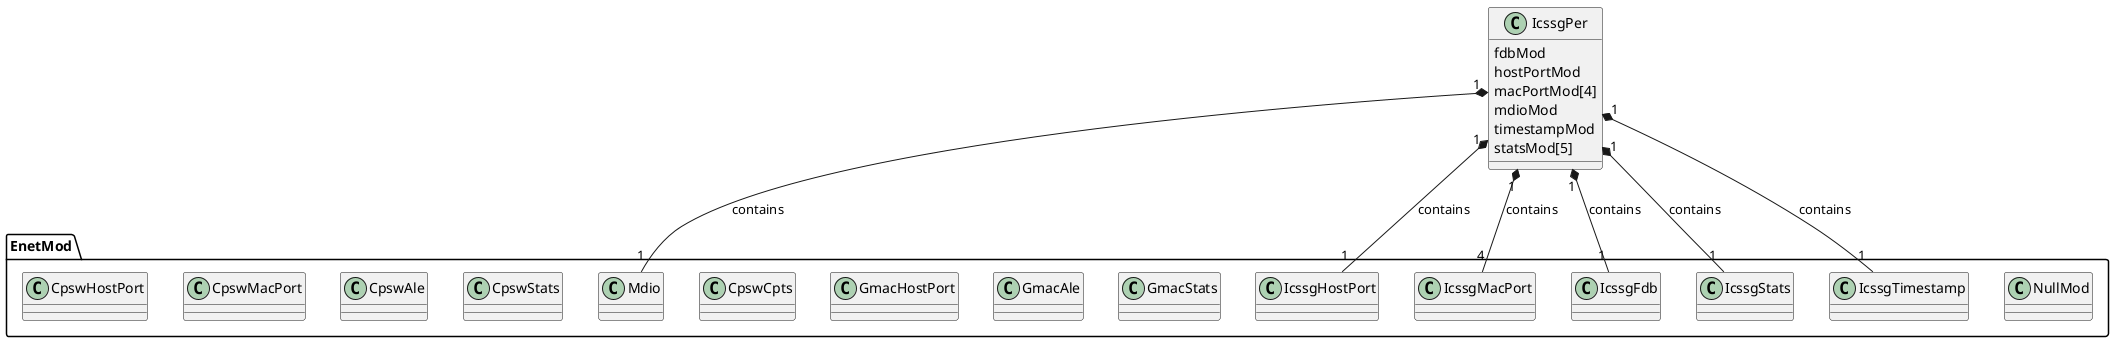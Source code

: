  @startuml
'Enet ICSS-G Peripheral

package EnetMod <<folder>> {
    class CpswHostPort
    class CpswMacPort
    class CpswAle
    class CpswStats
    class Mdio
    class CpswCpts
    class GmacHostPort
    class GmacAle
    class GmacStats
    class IcssgHostPort
    class IcssgMacPort
    class IcssgFdb
    class IcssgStats
    class IcssgTimestamp
    class NullMod
}

' Trick to enforce order in diagram
  CpswHostPort -[hidden] CpswMacPort
   CpswMacPort -[hidden] CpswAle
       CpswAle -[hidden] CpswStats
     CpswStats -[hidden] Mdio
          Mdio -[hidden] CpswCpts
      CpswCpts -[hidden] GmacHostPort
  GmacHostPort -[hidden] GmacAle
       GmacAle -[hidden] GmacStats
     GmacStats -[hidden] IcssgHostPort
 IcssgHostPort -[hidden] IcssgMacPort
  IcssgMacPort -[hidden] IcssgFdb
      IcssgFdb -[hidden] IcssgStats
    IcssgStats -[hidden] IcssgTimestamp
IcssgTimestamp -[hidden] NullMod

class IcssgPer {
    fdbMod
    hostPortMod
    macPortMod[4]
    mdioMod
    timestampMod
    statsMod[5]
}

IcssgPer "1" *-- "1" IcssgFdb       : contains
IcssgPer "1" *-- "1" IcssgHostPort  : contains
IcssgPer "1" *-- "4" IcssgMacPort   : contains
IcssgPer "1" *-- "1" Mdio           : contains
IcssgPer "1" *-- "1" IcssgTimestamp : contains
IcssgPer "1" *-- "1" IcssgStats     : contains

@enduml
